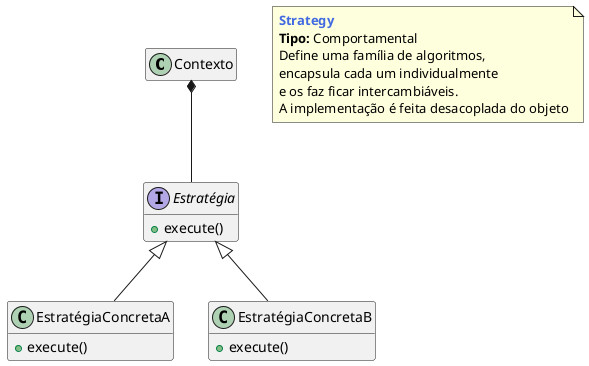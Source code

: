 @startuml

class Contexto

interface Estratégia {
    + execute()
}

class EstratégiaConcretaA {
    + execute()
}

class EstratégiaConcretaB {
    + execute()
}

hide empty members

Contexto *-- Estratégia
Estratégia <|-- EstratégiaConcretaA
Estratégia <|-- EstratégiaConcretaB

note as N1
    <b><color:royalBlue>Strategy</color></b>
    <b>Tipo:</b> Comportamental
    Define uma família de algoritmos,
    encapsula cada um individualmente
    e os faz ficar intercambiáveis.
    A implementação é feita desacoplada do objeto
end note

@enduml
